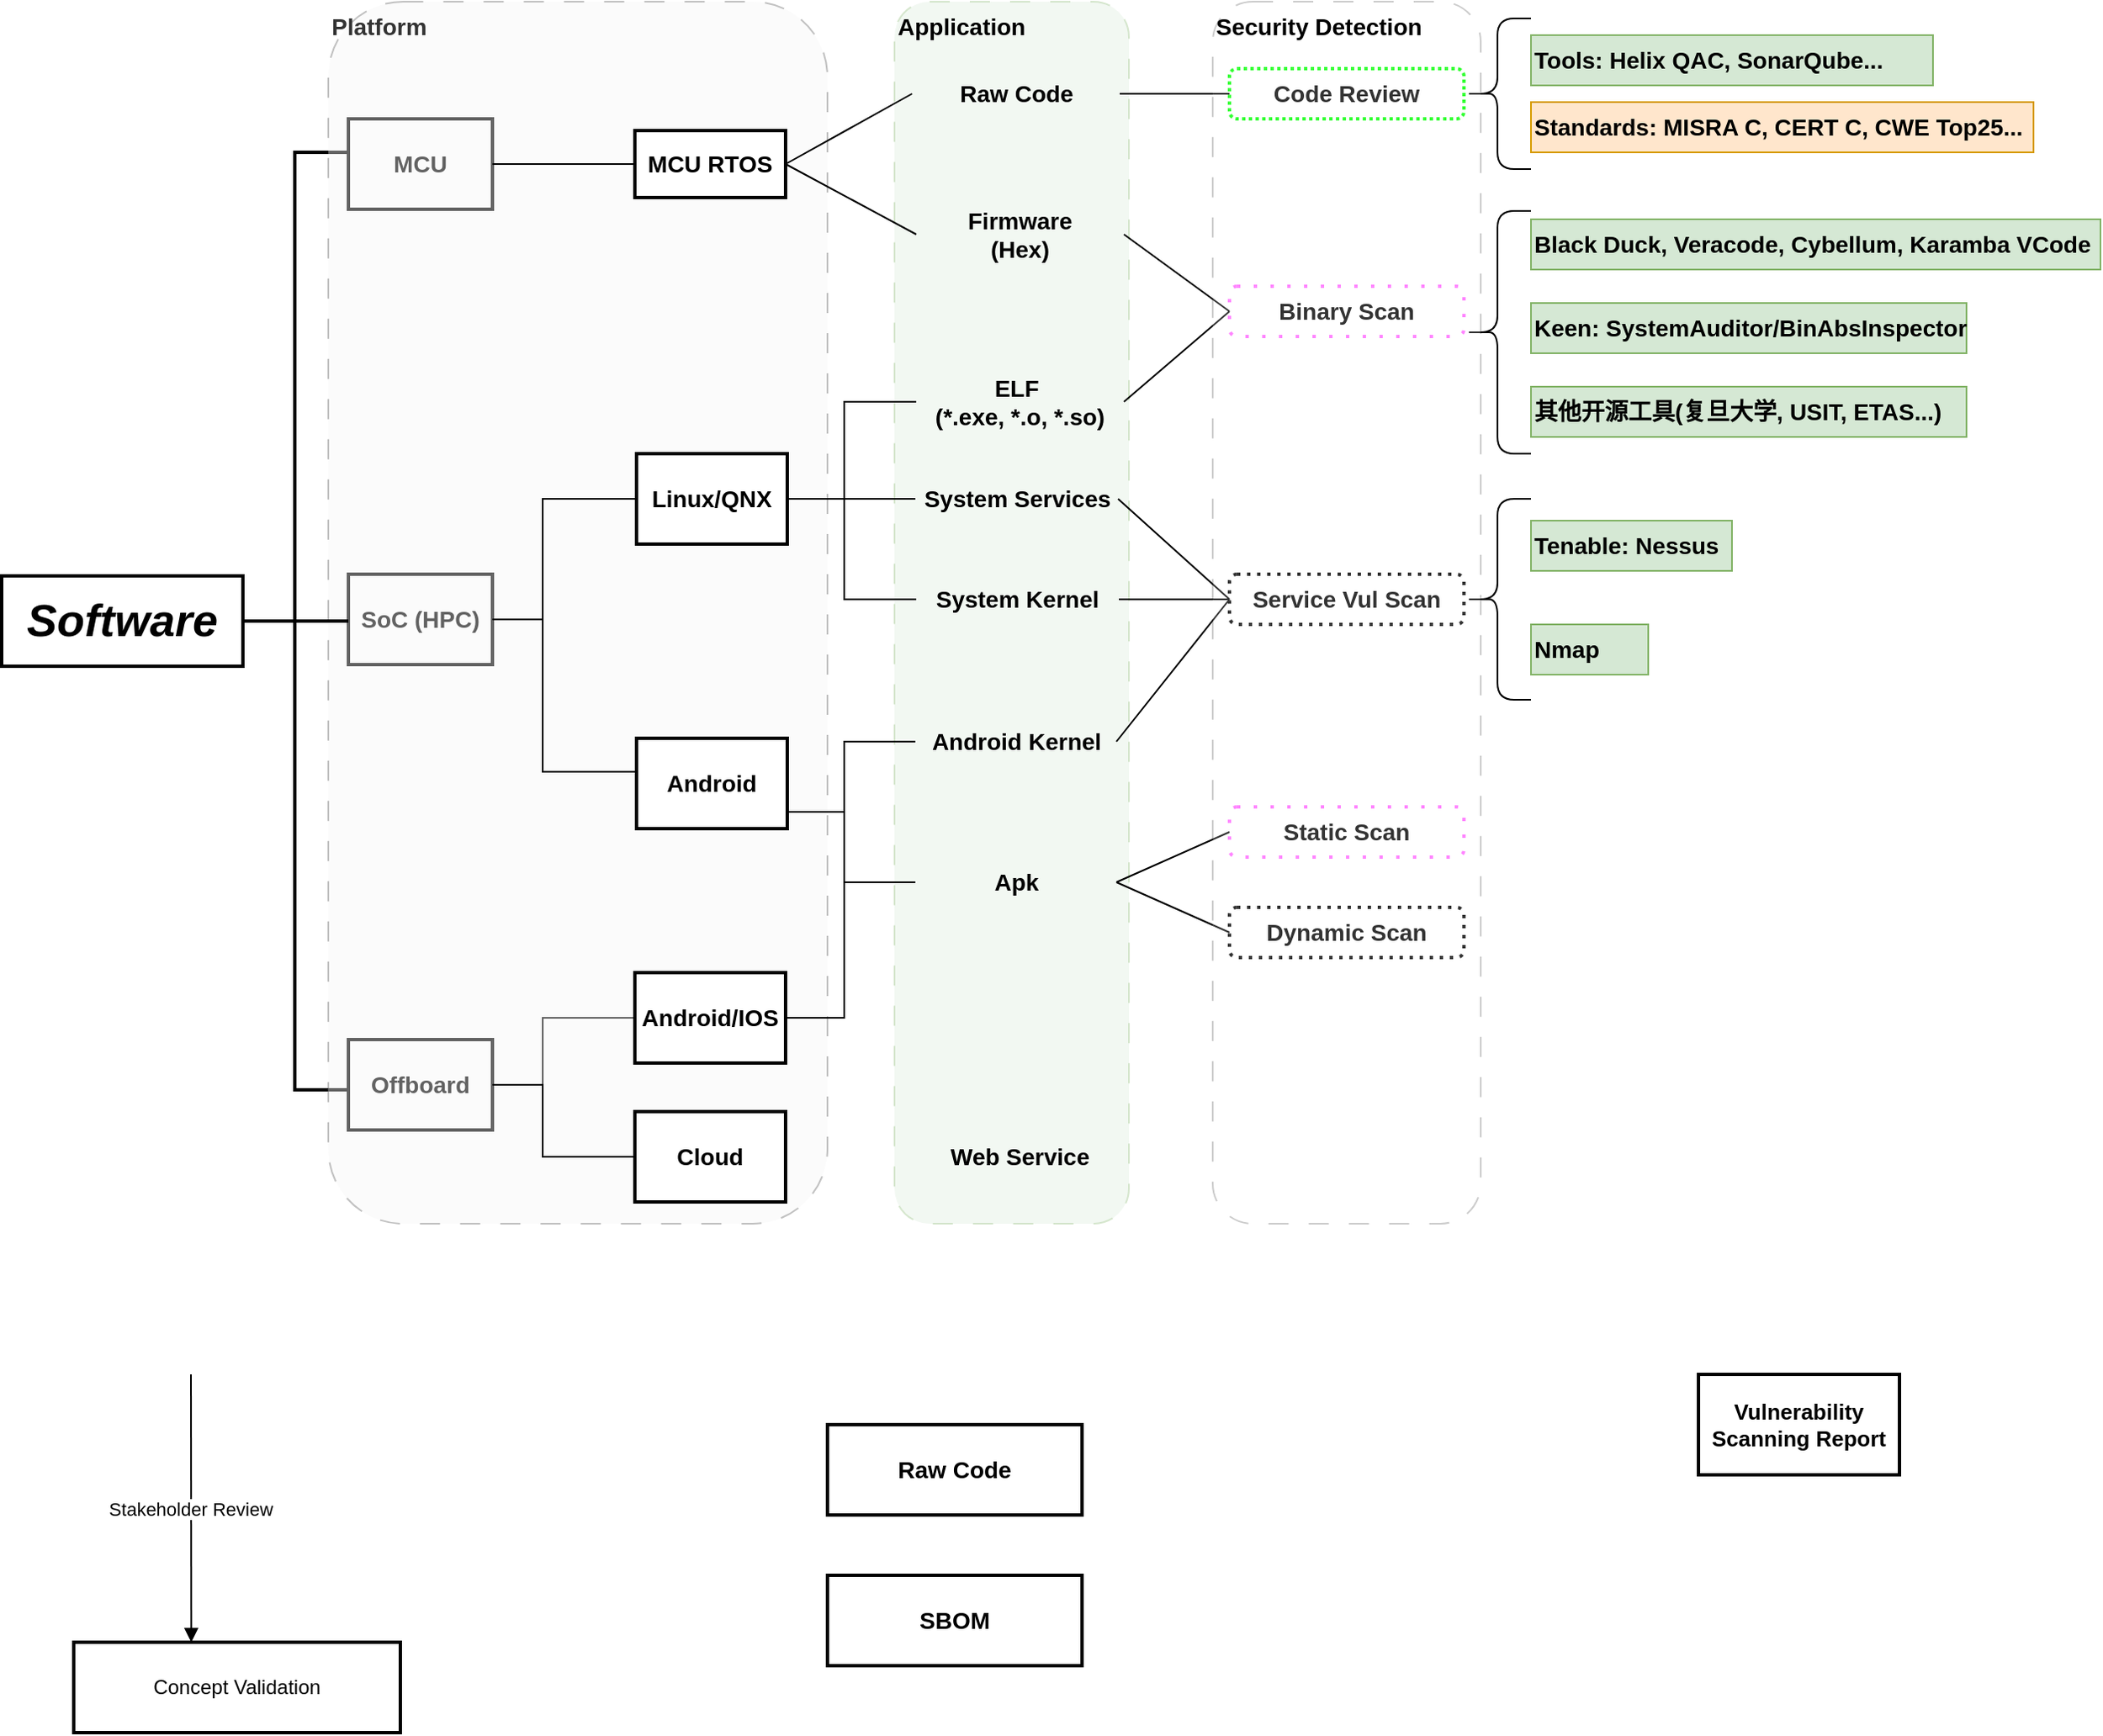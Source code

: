 <mxfile version="28.1.0">
  <diagram id="Qag0GJBYdByks3d9hgRD" name="第 1 页">
    <mxGraphModel dx="1015" dy="947" grid="1" gridSize="10" guides="1" tooltips="1" connect="1" arrows="0" fold="1" page="1" pageScale="1" pageWidth="1169" pageHeight="827" math="0" shadow="0">
      <root>
        <mxCell id="0" />
        <mxCell id="1" parent="0" />
        <mxCell id="PIRXfs8mlD8giTvvL0p3-54" value="Application" style="whiteSpace=wrap;strokeWidth=1;fontSize=14;fontStyle=1;fillColor=#d5e8d4;dashed=1;verticalAlign=top;align=left;dashPattern=12 12;perimeterSpacing=0;opacity=30;rounded=1;strokeColor=#82b366;" vertex="1" parent="1">
          <mxGeometry x="610" y="130" width="140" height="730" as="geometry" />
        </mxCell>
        <mxCell id="2" value="Software" style="whiteSpace=wrap;strokeWidth=2;fontSize=27;fontStyle=3" parent="1" vertex="1">
          <mxGeometry x="77" y="473" width="144" height="54" as="geometry" />
        </mxCell>
        <mxCell id="14" value="Concept Validation" style="whiteSpace=wrap;strokeWidth=2;" parent="1" vertex="1">
          <mxGeometry x="120" y="1110" width="195" height="54" as="geometry" />
        </mxCell>
        <mxCell id="28" value="Stakeholder Review" style="curved=1;startArrow=none;endArrow=block;entryX=0.36;entryY=0;" parent="1" target="14" edge="1">
          <mxGeometry relative="1" as="geometry">
            <Array as="points" />
            <mxPoint x="190" y="950" as="sourcePoint" />
          </mxGeometry>
        </mxCell>
        <mxCell id="2rpSitwcuH7qXaecnPnE-29" value="" style="strokeWidth=2;html=1;shape=mxgraph.flowchart.annotation_2;align=left;labelPosition=right;pointerEvents=1;" parent="1" vertex="1">
          <mxGeometry x="220" y="220" width="64" height="560" as="geometry" />
        </mxCell>
        <mxCell id="2rpSitwcuH7qXaecnPnE-34" value="MCU" style="whiteSpace=wrap;strokeWidth=2;fontSize=14;fontStyle=1" parent="1" vertex="1">
          <mxGeometry x="284" y="200" width="86" height="54" as="geometry" />
        </mxCell>
        <mxCell id="2rpSitwcuH7qXaecnPnE-39" value="" style="edgeStyle=orthogonalEdgeStyle;rounded=0;orthogonalLoop=1;jettySize=auto;html=1;entryX=0;entryY=0.5;entryDx=0;entryDy=0;endArrow=none;endFill=0;" parent="1" source="2rpSitwcuH7qXaecnPnE-35" target="zLF7GcC5yLLB5WkDSr8T-58" edge="1">
          <mxGeometry relative="1" as="geometry">
            <mxPoint x="440" y="731" as="targetPoint" />
            <Array as="points">
              <mxPoint x="400" y="777" />
              <mxPoint x="400" y="737" />
            </Array>
          </mxGeometry>
        </mxCell>
        <mxCell id="2rpSitwcuH7qXaecnPnE-35" value="Offboard" style="whiteSpace=wrap;strokeWidth=2;fontSize=14;fontStyle=1" parent="1" vertex="1">
          <mxGeometry x="284" y="750" width="86" height="54" as="geometry" />
        </mxCell>
        <mxCell id="2rpSitwcuH7qXaecnPnE-40" value="SoC (HPC)" style="whiteSpace=wrap;strokeWidth=2;fontSize=14;fontStyle=1" parent="1" vertex="1">
          <mxGeometry x="284" y="472" width="86" height="54" as="geometry" />
        </mxCell>
        <mxCell id="2rpSitwcuH7qXaecnPnE-44" value="Vulnerability Scanning Report" style="whiteSpace=wrap;html=1;fontSize=13;strokeWidth=2;fontStyle=1;" parent="1" vertex="1">
          <mxGeometry x="1090" y="950" width="120" height="60" as="geometry" />
        </mxCell>
        <mxCell id="zLF7GcC5yLLB5WkDSr8T-32" value="SBOM" style="whiteSpace=wrap;strokeWidth=2;fontSize=14;fontStyle=1" parent="1" vertex="1">
          <mxGeometry x="570" y="1070" width="152" height="54" as="geometry" />
        </mxCell>
        <mxCell id="zLF7GcC5yLLB5WkDSr8T-33" value="Raw Code" style="whiteSpace=wrap;strokeWidth=2;fontSize=14;fontStyle=1" parent="1" vertex="1">
          <mxGeometry x="570" y="980" width="152" height="54" as="geometry" />
        </mxCell>
        <mxCell id="zLF7GcC5yLLB5WkDSr8T-34" value="Platform" style="whiteSpace=wrap;strokeWidth=1;fontSize=14;fontStyle=1;fillColor=#f5f5f5;dashed=1;verticalAlign=top;align=left;dashPattern=12 12;fontColor=#333333;strokeColor=#666666;opacity=40;rounded=1;" parent="1" vertex="1">
          <mxGeometry x="272" y="130" width="298" height="730" as="geometry" />
        </mxCell>
        <mxCell id="zLF7GcC5yLLB5WkDSr8T-36" value="Linux/QNX" style="whiteSpace=wrap;strokeWidth=2;fontSize=14;fontStyle=1" parent="1" vertex="1">
          <mxGeometry x="456" y="400" width="90" height="54" as="geometry" />
        </mxCell>
        <mxCell id="zLF7GcC5yLLB5WkDSr8T-37" value="Android" style="whiteSpace=wrap;strokeWidth=2;fontSize=14;fontStyle=1" parent="1" vertex="1">
          <mxGeometry x="456" y="570" width="90" height="54" as="geometry" />
        </mxCell>
        <mxCell id="zLF7GcC5yLLB5WkDSr8T-38" value="MCU RTOS" style="whiteSpace=wrap;strokeWidth=2;fontSize=14;fontStyle=1" parent="1" vertex="1">
          <mxGeometry x="455" y="207" width="90" height="40" as="geometry" />
        </mxCell>
        <mxCell id="zLF7GcC5yLLB5WkDSr8T-42" value="" style="ellipse;whiteSpace=wrap;html=1;align=center;aspect=fixed;fillColor=none;strokeColor=none;resizable=0;perimeter=centerPerimeter;rotatable=0;allowArrows=0;points=[];outlineConnect=1;" parent="1" vertex="1">
          <mxGeometry x="586" y="514" width="10" height="10" as="geometry" />
        </mxCell>
        <mxCell id="zLF7GcC5yLLB5WkDSr8T-44" value="ELF &#xa;(*.exe, *.o, *.so)" style="whiteSpace=wrap;strokeWidth=2;fontSize=14;fontStyle=1;strokeColor=none;points=[[0,0,0,0,0],[0,0.5,0,0,0],[0,1,0,0,0],[0.25,0,0,0,0],[0.25,1,0,0,0],[0.5,0,0,0,0],[0.5,1,0,0,0],[0.75,0,0,0,0],[0.75,1,0,0,0],[1,0,0,0,0],[1,0.5,0,0,0],[1,1,0,0,0]];fillColor=none;" parent="1" vertex="1">
          <mxGeometry x="623" y="354" width="124" height="30" as="geometry" />
        </mxCell>
        <mxCell id="zLF7GcC5yLLB5WkDSr8T-50" value="" style="endArrow=none;html=1;rounded=0;exitX=1;exitY=0.5;exitDx=0;exitDy=0;entryX=0;entryY=0.5;entryDx=0;entryDy=0;endFill=0;edgeStyle=orthogonalEdgeStyle;" parent="1" source="zLF7GcC5yLLB5WkDSr8T-36" target="zLF7GcC5yLLB5WkDSr8T-44" edge="1">
          <mxGeometry width="50" height="50" relative="1" as="geometry">
            <mxPoint x="650" y="500" as="sourcePoint" />
            <mxPoint x="700" y="450" as="targetPoint" />
            <Array as="points">
              <mxPoint x="580" y="427" />
              <mxPoint x="580" y="369" />
            </Array>
          </mxGeometry>
        </mxCell>
        <mxCell id="zLF7GcC5yLLB5WkDSr8T-51" value="System Services" style="whiteSpace=wrap;strokeWidth=2;fontSize=14;fontStyle=1;strokeColor=none;points=[[0,0,0,0,0],[0,0.5,0,0,0],[0,1,0,0,0],[0.25,0,0,0,0],[0.25,1,0,0,0],[0.5,0,0,0,0],[0.5,1,0,0,0],[0.75,0,0,0,0],[0.75,1,0,0,0],[1,0,0,0,0],[1,0.5,0,0,0],[1,1,0,0,0]];fillColor=none;" parent="1" vertex="1">
          <mxGeometry x="622.5" y="412" width="121" height="30" as="geometry" />
        </mxCell>
        <mxCell id="zLF7GcC5yLLB5WkDSr8T-52" value="" style="endArrow=none;html=1;rounded=0;exitX=1;exitY=0.5;exitDx=0;exitDy=0;entryX=0;entryY=0.5;entryDx=0;entryDy=0;entryPerimeter=0;endFill=0;" parent="1" source="zLF7GcC5yLLB5WkDSr8T-36" target="zLF7GcC5yLLB5WkDSr8T-51" edge="1">
          <mxGeometry width="50" height="50" relative="1" as="geometry">
            <mxPoint x="590" y="520" as="sourcePoint" />
            <mxPoint x="690" y="450" as="targetPoint" />
          </mxGeometry>
        </mxCell>
        <mxCell id="zLF7GcC5yLLB5WkDSr8T-53" value="System Kernel" style="whiteSpace=wrap;strokeWidth=2;fontSize=14;fontStyle=1;strokeColor=none;points=[[0,0,0,0,0],[0,0.5,0,0,0],[0,1,0,0,0],[0.25,0,0,0,0],[0.25,1,0,0,0],[0.5,0,0,0,0],[0.5,1,0,0,0],[0.75,0,0,0,0],[0.75,1,0,0,0],[1,0,0,0,0],[1,0.5,0,0,0],[1,1,0,0,0]];fillColor=none;" parent="1" vertex="1">
          <mxGeometry x="623" y="472" width="121" height="30" as="geometry" />
        </mxCell>
        <mxCell id="zLF7GcC5yLLB5WkDSr8T-54" value="" style="endArrow=none;html=1;rounded=0;exitX=1;exitY=0.5;exitDx=0;exitDy=0;entryX=0;entryY=0.5;entryDx=0;entryDy=0;entryPerimeter=0;endFill=0;edgeStyle=orthogonalEdgeStyle;" parent="1" source="zLF7GcC5yLLB5WkDSr8T-36" target="zLF7GcC5yLLB5WkDSr8T-53" edge="1">
          <mxGeometry width="50" height="50" relative="1" as="geometry">
            <mxPoint x="590" y="490" as="sourcePoint" />
            <mxPoint x="690" y="490" as="targetPoint" />
            <Array as="points">
              <mxPoint x="580" y="427" />
              <mxPoint x="580" y="487" />
            </Array>
          </mxGeometry>
        </mxCell>
        <mxCell id="zLF7GcC5yLLB5WkDSr8T-55" value="" style="curved=1;endArrow=none;html=1;rounded=0;exitX=1;exitY=0.5;exitDx=0;exitDy=0;entryX=0;entryY=0.5;entryDx=0;entryDy=0;endFill=0;" parent="1" source="2rpSitwcuH7qXaecnPnE-34" target="zLF7GcC5yLLB5WkDSr8T-38" edge="1">
          <mxGeometry width="50" height="50" relative="1" as="geometry">
            <mxPoint x="400" y="320" as="sourcePoint" />
            <mxPoint x="486" y="260" as="targetPoint" />
            <Array as="points" />
          </mxGeometry>
        </mxCell>
        <mxCell id="zLF7GcC5yLLB5WkDSr8T-56" value="" style="endArrow=none;html=1;rounded=0;exitX=1;exitY=0.5;exitDx=0;exitDy=0;entryX=0;entryY=0.5;entryDx=0;entryDy=0;endFill=0;entryPerimeter=0;" parent="1" source="zLF7GcC5yLLB5WkDSr8T-38" target="zLF7GcC5yLLB5WkDSr8T-72" edge="1">
          <mxGeometry width="50" height="50" relative="1" as="geometry">
            <mxPoint x="570" y="340" as="sourcePoint" />
            <mxPoint x="638" y="227" as="targetPoint" />
          </mxGeometry>
        </mxCell>
        <mxCell id="zLF7GcC5yLLB5WkDSr8T-57" value="Apk" style="whiteSpace=wrap;strokeWidth=2;fontSize=14;fontStyle=1;strokeColor=none;points=[[0,0,0,0,0],[0,0.5,0,0,0],[0,1,0,0,0],[0.25,0,0,0,0],[0.25,1,0,0,0],[0.5,0,0,0,0],[0.5,1,0,0,0],[0.75,0,0,0,0],[0.75,1,0,0,0],[1,0,0,0,0],[1,0.5,0,0,0],[1,1,0,0,0]];fillColor=none;" parent="1" vertex="1">
          <mxGeometry x="622.5" y="641" width="120" height="30" as="geometry" />
        </mxCell>
        <mxCell id="zLF7GcC5yLLB5WkDSr8T-58" value="Android/IOS" style="whiteSpace=wrap;strokeWidth=2;fontSize=14;fontStyle=1" parent="1" vertex="1">
          <mxGeometry x="455" y="710" width="90" height="54" as="geometry" />
        </mxCell>
        <mxCell id="zLF7GcC5yLLB5WkDSr8T-59" value="Cloud" style="whiteSpace=wrap;strokeWidth=2;fontSize=14;fontStyle=1" parent="1" vertex="1">
          <mxGeometry x="455" y="793" width="90" height="54" as="geometry" />
        </mxCell>
        <mxCell id="zLF7GcC5yLLB5WkDSr8T-62" value="" style="edgeStyle=orthogonalEdgeStyle;rounded=0;orthogonalLoop=1;jettySize=auto;html=1;exitX=1;exitY=0.5;exitDx=0;exitDy=0;entryX=0;entryY=0.5;entryDx=0;entryDy=0;endArrow=none;endFill=0;" parent="1" source="2rpSitwcuH7qXaecnPnE-35" target="zLF7GcC5yLLB5WkDSr8T-59" edge="1">
          <mxGeometry relative="1" as="geometry">
            <mxPoint x="400" y="810" as="sourcePoint" />
            <mxPoint x="450" y="820" as="targetPoint" />
            <Array as="points">
              <mxPoint x="400" y="777" />
              <mxPoint x="400" y="820" />
              <mxPoint x="450" y="820" />
            </Array>
          </mxGeometry>
        </mxCell>
        <mxCell id="zLF7GcC5yLLB5WkDSr8T-63" value="" style="edgeStyle=orthogonalEdgeStyle;rounded=0;orthogonalLoop=1;jettySize=auto;html=1;exitX=1;exitY=0.5;exitDx=0;exitDy=0;entryX=0;entryY=0.5;entryDx=0;entryDy=0;endArrow=none;endFill=0;" parent="1" source="2rpSitwcuH7qXaecnPnE-40" target="zLF7GcC5yLLB5WkDSr8T-36" edge="1">
          <mxGeometry relative="1" as="geometry">
            <mxPoint x="371" y="498.5" as="sourcePoint" />
            <mxPoint x="450" y="440" as="targetPoint" />
            <Array as="points">
              <mxPoint x="400" y="499" />
              <mxPoint x="400" y="427" />
            </Array>
          </mxGeometry>
        </mxCell>
        <mxCell id="zLF7GcC5yLLB5WkDSr8T-64" value="" style="edgeStyle=orthogonalEdgeStyle;rounded=0;orthogonalLoop=1;jettySize=auto;html=1;entryX=0;entryY=0.5;entryDx=0;entryDy=0;exitX=1;exitY=0.5;exitDx=0;exitDy=0;endArrow=none;endFill=0;" parent="1" source="2rpSitwcuH7qXaecnPnE-40" target="zLF7GcC5yLLB5WkDSr8T-37" edge="1">
          <mxGeometry relative="1" as="geometry">
            <mxPoint x="370" y="499" as="sourcePoint" />
            <mxPoint x="456" y="541.5" as="targetPoint" />
            <Array as="points">
              <mxPoint x="400" y="499" />
              <mxPoint x="400" y="590" />
              <mxPoint x="456" y="590" />
            </Array>
          </mxGeometry>
        </mxCell>
        <mxCell id="zLF7GcC5yLLB5WkDSr8T-65" value="Code Review" style="whiteSpace=wrap;strokeWidth=2;fontSize=14;fontStyle=1;strokeColor=#00FF00;points=[[0,0,0,0,0],[0,0.5,0,0,0],[0,1,0,0,0],[0.25,0,0,0,0],[0.25,1,0,0,0],[0.5,0,0,0,0],[0.5,1,0,0,0],[0.75,0,0,0,0],[0.75,1,0,0,0],[1,0,0,0,0],[1,0.5,0,0,0],[1,1,0,0,0]];dashed=1;dashPattern=1 1;glass=0;rounded=1;" parent="1" vertex="1">
          <mxGeometry x="810" y="170" width="140" height="30" as="geometry" />
        </mxCell>
        <mxCell id="zLF7GcC5yLLB5WkDSr8T-67" value="Service Vul Scan" style="whiteSpace=wrap;strokeWidth=2;fontSize=14;fontStyle=1;strokeColor=default;points=[[0,0,0,0,0],[0,0.5,0,0,0],[0,1,0,0,0],[0.25,0,0,0,0],[0.25,1,0,0,0],[0.5,0,0,0,0],[0.5,1,0,0,0],[0.75,0,0,0,0],[0.75,1,0,0,0],[1,0,0,0,0],[1,0.5,0,0,0],[1,1,0,0,0]];dashed=1;dashPattern=1 2;rounded=1;" parent="1" vertex="1">
          <mxGeometry x="810" y="472" width="140" height="30" as="geometry" />
        </mxCell>
        <mxCell id="zLF7GcC5yLLB5WkDSr8T-68" value="" style="edgeStyle=orthogonalEdgeStyle;rounded=0;orthogonalLoop=1;jettySize=auto;html=1;entryX=0;entryY=0.5;entryDx=0;entryDy=0;endArrow=none;endFill=0;exitX=1;exitY=0.5;exitDx=0;exitDy=0;entryPerimeter=0;" parent="1" source="zLF7GcC5yLLB5WkDSr8T-37" target="zLF7GcC5yLLB5WkDSr8T-70" edge="1">
          <mxGeometry relative="1" as="geometry">
            <mxPoint x="553" y="590" as="sourcePoint" />
            <mxPoint x="638" y="550" as="targetPoint" />
            <Array as="points">
              <mxPoint x="580" y="614" />
              <mxPoint x="580" y="572" />
            </Array>
          </mxGeometry>
        </mxCell>
        <mxCell id="zLF7GcC5yLLB5WkDSr8T-69" value="" style="edgeStyle=orthogonalEdgeStyle;rounded=0;orthogonalLoop=1;jettySize=auto;html=1;exitX=1;exitY=0.5;exitDx=0;exitDy=0;entryX=0;entryY=0.5;entryDx=0;entryDy=0;endArrow=none;endFill=0;entryPerimeter=0;" parent="1" source="zLF7GcC5yLLB5WkDSr8T-37" target="zLF7GcC5yLLB5WkDSr8T-57" edge="1">
          <mxGeometry relative="1" as="geometry">
            <mxPoint x="553" y="590" as="sourcePoint" />
            <mxPoint x="638" y="633" as="targetPoint" />
            <Array as="points">
              <mxPoint x="580" y="614" />
              <mxPoint x="580" y="656" />
            </Array>
          </mxGeometry>
        </mxCell>
        <mxCell id="zLF7GcC5yLLB5WkDSr8T-70" value="Android Kernel" style="whiteSpace=wrap;strokeWidth=2;fontSize=14;fontStyle=1;strokeColor=none;points=[[0,0,0,0,0],[0,0.5,0,0,0],[0,1,0,0,0],[0.25,0,0,0,0],[0.25,1,0,0,0],[0.5,0,0,0,0],[0.5,1,0,0,0],[0.75,0,0,0,0],[0.75,1,0,0,0],[1,0,0,0,0],[1,0.5,0,0,0],[1,1,0,0,0]];fillColor=none;" parent="1" vertex="1">
          <mxGeometry x="622.5" y="557" width="120" height="30" as="geometry" />
        </mxCell>
        <mxCell id="zLF7GcC5yLLB5WkDSr8T-71" value="" style="edgeStyle=orthogonalEdgeStyle;rounded=0;orthogonalLoop=1;jettySize=auto;html=1;exitX=1;exitY=0.5;exitDx=0;exitDy=0;endArrow=none;endFill=0;entryX=0;entryY=0.5;entryDx=0;entryDy=0;entryPerimeter=0;" parent="1" source="zLF7GcC5yLLB5WkDSr8T-58" target="zLF7GcC5yLLB5WkDSr8T-57" edge="1">
          <mxGeometry relative="1" as="geometry">
            <mxPoint x="620" y="720" as="sourcePoint" />
            <mxPoint x="620" y="660" as="targetPoint" />
            <Array as="points">
              <mxPoint x="580" y="737" />
              <mxPoint x="580" y="656" />
            </Array>
          </mxGeometry>
        </mxCell>
        <mxCell id="zLF7GcC5yLLB5WkDSr8T-72" value="Firmware&#xa;(Hex)" style="whiteSpace=wrap;strokeWidth=2;fontSize=14;fontStyle=1;strokeColor=none;points=[[0,0,0,0,0],[0,0.5,0,0,0],[0,1,0,0,0],[0.25,0,0,0,0],[0.25,1,0,0,0],[0.5,0,0,0,0],[0.5,1,0,0,0],[0.75,0,0,0,0],[0.75,1,0,0,0],[1,0,0,0,0],[1,0.5,0,0,0],[1,1,0,0,0]];fillColor=none;" parent="1" vertex="1">
          <mxGeometry x="623" y="254" width="124" height="30" as="geometry" />
        </mxCell>
        <mxCell id="zLF7GcC5yLLB5WkDSr8T-73" value="Tools: Helix QAC, SonarQube..." style="whiteSpace=wrap;strokeWidth=1;fontSize=14;fontStyle=1;strokeColor=#82b366;points=[[0,0,0,0,0],[0,0.5,0,0,0],[0,1,0,0,0],[0.25,0,0,0,0],[0.25,1,0,0,0],[0.5,0,0,0,0],[0.5,1,0,0,0],[0.75,0,0,0,0],[0.75,1,0,0,0],[1,0,0,0,0],[1,0.5,0,0,0],[1,1,0,0,0]];align=left;fillColor=#d5e8d4;" parent="1" vertex="1">
          <mxGeometry x="990" y="150" width="240" height="30" as="geometry" />
        </mxCell>
        <mxCell id="zLF7GcC5yLLB5WkDSr8T-74" value="Standards: MISRA C, CERT C, CWE Top25..." style="whiteSpace=wrap;strokeWidth=1;fontSize=14;fontStyle=1;strokeColor=#d79b00;points=[[0,0,0,0,0],[0,0.5,0,0,0],[0,1,0,0,0],[0.25,0,0,0,0],[0.25,1,0,0,0],[0.5,0,0,0,0],[0.5,1,0,0,0],[0.75,0,0,0,0],[0.75,1,0,0,0],[1,0,0,0,0],[1,0.5,0,0,0],[1,1,0,0,0]];align=left;fillColor=#ffe6cc;" parent="1" vertex="1">
          <mxGeometry x="990" y="190" width="300" height="30" as="geometry" />
        </mxCell>
        <mxCell id="PIRXfs8mlD8giTvvL0p3-28" value="Binary Scan" style="whiteSpace=wrap;strokeWidth=2;fontSize=14;fontStyle=1;strokeColor=#FF66FF;points=[[0,0,0,0,0],[0,0.5,0,0,0],[0,1,0,0,0],[0.25,0,0,0,0],[0.25,1,0,0,0],[0.5,0,0,0,0],[0.5,1,0,0,0],[0.75,0,0,0,0],[0.75,1,0,0,0],[1,0,0,0,0],[1,0.5,0,0,0],[1,1,0,0,0]];dashed=1;dashPattern=1 4;rounded=1;" vertex="1" parent="1">
          <mxGeometry x="810" y="300" width="140" height="30" as="geometry" />
        </mxCell>
        <mxCell id="PIRXfs8mlD8giTvvL0p3-29" value="Raw Code" style="whiteSpace=wrap;strokeWidth=2;fontSize=14;fontStyle=1;strokeColor=none;points=[[0,0,0,0,0],[0,0.5,0,0,0],[0,1,0,0,0],[0.25,0,0,0,0],[0.25,1,0,0,0],[0.5,0,0,0,0],[0.5,1,0,0,0],[0.75,0,0,0,0],[0.75,1,0,0,0],[1,0,0,0,0],[1,0.5,0,0,0],[1,1,0,0,0]];fillColor=none;" vertex="1" parent="1">
          <mxGeometry x="620.5" y="170" width="124" height="30" as="geometry" />
        </mxCell>
        <mxCell id="PIRXfs8mlD8giTvvL0p3-30" value="" style="endArrow=none;html=1;rounded=0;exitX=1;exitY=0.5;exitDx=0;exitDy=0;entryX=0;entryY=0.5;entryDx=0;entryDy=0;endFill=0;entryPerimeter=0;" edge="1" parent="1" source="zLF7GcC5yLLB5WkDSr8T-38" target="PIRXfs8mlD8giTvvL0p3-29">
          <mxGeometry width="50" height="50" relative="1" as="geometry">
            <mxPoint x="490" y="300" as="sourcePoint" />
            <mxPoint x="543" y="342" as="targetPoint" />
          </mxGeometry>
        </mxCell>
        <mxCell id="PIRXfs8mlD8giTvvL0p3-31" value="" style="endArrow=none;html=1;rounded=0;exitX=1;exitY=0.5;exitDx=0;exitDy=0;exitPerimeter=0;entryX=0;entryY=0.5;entryDx=0;entryDy=0;entryPerimeter=0;" edge="1" parent="1" source="PIRXfs8mlD8giTvvL0p3-29" target="zLF7GcC5yLLB5WkDSr8T-65">
          <mxGeometry width="50" height="50" relative="1" as="geometry">
            <mxPoint x="780" y="270" as="sourcePoint" />
            <mxPoint x="830" y="220" as="targetPoint" />
          </mxGeometry>
        </mxCell>
        <mxCell id="PIRXfs8mlD8giTvvL0p3-32" value="" style="endArrow=none;html=1;rounded=0;exitX=0.505;exitY=0.5;exitDx=0;exitDy=0;exitPerimeter=0;entryX=1;entryY=0.5;entryDx=0;entryDy=0;entryPerimeter=0;strokeWidth=2;" edge="1" parent="1" source="2rpSitwcuH7qXaecnPnE-29" target="2rpSitwcuH7qXaecnPnE-29">
          <mxGeometry width="50" height="50" relative="1" as="geometry">
            <mxPoint x="284" y="577" as="sourcePoint" />
            <mxPoint x="334" y="527" as="targetPoint" />
          </mxGeometry>
        </mxCell>
        <mxCell id="PIRXfs8mlD8giTvvL0p3-33" value="" style="endArrow=none;html=1;rounded=0;exitX=1;exitY=0.5;exitDx=0;exitDy=0;exitPerimeter=0;entryX=0;entryY=0.5;entryDx=0;entryDy=0;entryPerimeter=0;" edge="1" parent="1" source="zLF7GcC5yLLB5WkDSr8T-72" target="PIRXfs8mlD8giTvvL0p3-28">
          <mxGeometry width="50" height="50" relative="1" as="geometry">
            <mxPoint x="760" y="340" as="sourcePoint" />
            <mxPoint x="810" y="290" as="targetPoint" />
          </mxGeometry>
        </mxCell>
        <mxCell id="PIRXfs8mlD8giTvvL0p3-34" value="" style="endArrow=none;html=1;rounded=0;exitX=1;exitY=0.5;exitDx=0;exitDy=0;exitPerimeter=0;entryX=0;entryY=0.5;entryDx=0;entryDy=0;entryPerimeter=0;" edge="1" parent="1" source="zLF7GcC5yLLB5WkDSr8T-51" target="zLF7GcC5yLLB5WkDSr8T-67">
          <mxGeometry width="50" height="50" relative="1" as="geometry">
            <mxPoint x="760" y="454" as="sourcePoint" />
            <mxPoint x="810" y="404" as="targetPoint" />
          </mxGeometry>
        </mxCell>
        <mxCell id="PIRXfs8mlD8giTvvL0p3-35" value="" style="endArrow=none;html=1;rounded=0;exitX=1;exitY=0.5;exitDx=0;exitDy=0;exitPerimeter=0;entryX=0;entryY=0.5;entryDx=0;entryDy=0;entryPerimeter=0;" edge="1" parent="1" source="zLF7GcC5yLLB5WkDSr8T-53" target="zLF7GcC5yLLB5WkDSr8T-67">
          <mxGeometry width="50" height="50" relative="1" as="geometry">
            <mxPoint x="1070" y="490" as="sourcePoint" />
            <mxPoint x="1120" y="440" as="targetPoint" />
          </mxGeometry>
        </mxCell>
        <mxCell id="PIRXfs8mlD8giTvvL0p3-36" value="" style="endArrow=none;html=1;rounded=0;exitX=1;exitY=0.5;exitDx=0;exitDy=0;exitPerimeter=0;entryX=0;entryY=0.5;entryDx=0;entryDy=0;entryPerimeter=0;" edge="1" parent="1" source="zLF7GcC5yLLB5WkDSr8T-44" target="PIRXfs8mlD8giTvvL0p3-28">
          <mxGeometry width="50" height="50" relative="1" as="geometry">
            <mxPoint x="940" y="430" as="sourcePoint" />
            <mxPoint x="990" y="380" as="targetPoint" />
          </mxGeometry>
        </mxCell>
        <mxCell id="PIRXfs8mlD8giTvvL0p3-37" value="" style="endArrow=none;html=1;rounded=0;exitX=1;exitY=0.5;exitDx=0;exitDy=0;exitPerimeter=0;entryX=0;entryY=0.5;entryDx=0;entryDy=0;entryPerimeter=0;" edge="1" parent="1" source="zLF7GcC5yLLB5WkDSr8T-70" target="zLF7GcC5yLLB5WkDSr8T-67">
          <mxGeometry width="50" height="50" relative="1" as="geometry">
            <mxPoint x="810" y="570" as="sourcePoint" />
            <mxPoint x="876" y="600" as="targetPoint" />
          </mxGeometry>
        </mxCell>
        <mxCell id="PIRXfs8mlD8giTvvL0p3-38" value="Web Service" style="whiteSpace=wrap;strokeWidth=2;fontSize=14;fontStyle=1;strokeColor=none;points=[[0,0,0,0,0],[0,0.5,0,0,0],[0,1,0,0,0],[0.25,0,0,0,0],[0.25,1,0,0,0],[0.5,0,0,0,0],[0.5,1,0,0,0],[0.75,0,0,0,0],[0.75,1,0,0,0],[1,0,0,0,0],[1,0.5,0,0,0],[1,1,0,0,0]];fillColor=none;" vertex="1" parent="1">
          <mxGeometry x="623" y="805" width="124" height="30" as="geometry" />
        </mxCell>
        <mxCell id="PIRXfs8mlD8giTvvL0p3-39" value="Tenable: Nessus" style="whiteSpace=wrap;strokeWidth=1;fontSize=14;fontStyle=1;strokeColor=#82b366;points=[[0,0,0,0,0],[0,0.5,0,0,0],[0,1,0,0,0],[0.25,0,0,0,0],[0.25,1,0,0,0],[0.5,0,0,0,0],[0.5,1,0,0,0],[0.75,0,0,0,0],[0.75,1,0,0,0],[1,0,0,0,0],[1,0.5,0,0,0],[1,1,0,0,0]];align=left;fillColor=#d5e8d4;" vertex="1" parent="1">
          <mxGeometry x="990" y="440" width="120" height="30" as="geometry" />
        </mxCell>
        <mxCell id="PIRXfs8mlD8giTvvL0p3-40" value="Nmap" style="whiteSpace=wrap;strokeWidth=1;fontSize=14;fontStyle=1;strokeColor=#82b366;points=[[0,0,0,0,0],[0,0.5,0,0,0],[0,1,0,0,0],[0.25,0,0,0,0],[0.25,1,0,0,0],[0.5,0,0,0,0],[0.5,1,0,0,0],[0.75,0,0,0,0],[0.75,1,0,0,0],[1,0,0,0,0],[1,0.5,0,0,0],[1,1,0,0,0]];align=left;fillColor=#d5e8d4;" vertex="1" parent="1">
          <mxGeometry x="990" y="502" width="70" height="30" as="geometry" />
        </mxCell>
        <mxCell id="PIRXfs8mlD8giTvvL0p3-41" value="" style="shape=curlyBracket;whiteSpace=wrap;html=1;rounded=1;labelPosition=left;verticalLabelPosition=middle;align=right;verticalAlign=middle;" vertex="1" parent="1">
          <mxGeometry x="950" y="427" width="40" height="120" as="geometry" />
        </mxCell>
        <mxCell id="PIRXfs8mlD8giTvvL0p3-42" value="" style="shape=curlyBracket;whiteSpace=wrap;html=1;rounded=1;labelPosition=left;verticalLabelPosition=middle;align=right;verticalAlign=middle;size=0.5;" vertex="1" parent="1">
          <mxGeometry x="950" y="255" width="40" height="145" as="geometry" />
        </mxCell>
        <mxCell id="PIRXfs8mlD8giTvvL0p3-43" value="Black Duck, Veracode, Cybellum, Karamba VCode" style="whiteSpace=wrap;strokeWidth=1;fontSize=14;fontStyle=1;strokeColor=#82b366;points=[[0,0,0,0,0],[0,0.5,0,0,0],[0,1,0,0,0],[0.25,0,0,0,0],[0.25,1,0,0,0],[0.5,0,0,0,0],[0.5,1,0,0,0],[0.75,0,0,0,0],[0.75,1,0,0,0],[1,0,0,0,0],[1,0.5,0,0,0],[1,1,0,0,0]];align=left;fillColor=#d5e8d4;" vertex="1" parent="1">
          <mxGeometry x="990" y="260" width="340" height="30" as="geometry" />
        </mxCell>
        <mxCell id="PIRXfs8mlD8giTvvL0p3-44" value="" style="shape=curlyBracket;whiteSpace=wrap;html=1;rounded=1;labelPosition=left;verticalLabelPosition=middle;align=right;verticalAlign=middle;" vertex="1" parent="1">
          <mxGeometry x="950" y="140" width="40" height="90" as="geometry" />
        </mxCell>
        <mxCell id="PIRXfs8mlD8giTvvL0p3-45" value="Keen: SystemAuditor/BinAbsInspector" style="whiteSpace=wrap;strokeWidth=1;fontSize=14;fontStyle=1;strokeColor=#82b366;points=[[0,0,0,0,0],[0,0.5,0,0,0],[0,1,0,0,0],[0.25,0,0,0,0],[0.25,1,0,0,0],[0.5,0,0,0,0],[0.5,1,0,0,0],[0.75,0,0,0,0],[0.75,1,0,0,0],[1,0,0,0,0],[1,0.5,0,0,0],[1,1,0,0,0]];align=left;fillColor=#d5e8d4;" vertex="1" parent="1">
          <mxGeometry x="990" y="310" width="260" height="30" as="geometry" />
        </mxCell>
        <mxCell id="PIRXfs8mlD8giTvvL0p3-46" value="其他开源工具(复旦大学, USIT, ETAS...)" style="whiteSpace=wrap;strokeWidth=1;fontSize=14;fontStyle=1;strokeColor=#82b366;points=[[0,0,0,0,0],[0,0.5,0,0,0],[0,1,0,0,0],[0.25,0,0,0,0],[0.25,1,0,0,0],[0.5,0,0,0,0],[0.5,1,0,0,0],[0.75,0,0,0,0],[0.75,1,0,0,0],[1,0,0,0,0],[1,0.5,0,0,0],[1,1,0,0,0]];align=left;fillColor=#d5e8d4;" vertex="1" parent="1">
          <mxGeometry x="990" y="360" width="260" height="30" as="geometry" />
        </mxCell>
        <mxCell id="PIRXfs8mlD8giTvvL0p3-47" value="Static Scan" style="whiteSpace=wrap;strokeWidth=2;fontSize=14;fontStyle=1;strokeColor=#FF66FF;points=[[0,0,0,0,0],[0,0.5,0,0,0],[0,1,0,0,0],[0.25,0,0,0,0],[0.25,1,0,0,0],[0.5,0,0,0,0],[0.5,1,0,0,0],[0.75,0,0,0,0],[0.75,1,0,0,0],[1,0,0,0,0],[1,0.5,0,0,0],[1,1,0,0,0]];dashed=1;dashPattern=1 4;rounded=1;" vertex="1" parent="1">
          <mxGeometry x="810" y="611" width="140" height="30" as="geometry" />
        </mxCell>
        <mxCell id="PIRXfs8mlD8giTvvL0p3-49" value="Dynamic Scan" style="whiteSpace=wrap;strokeWidth=2;fontSize=14;fontStyle=1;strokeColor=default;points=[[0,0,0,0,0],[0,0.5,0,0,0],[0,1,0,0,0],[0.25,0,0,0,0],[0.25,1,0,0,0],[0.5,0,0,0,0],[0.5,1,0,0,0],[0.75,0,0,0,0],[0.75,1,0,0,0],[1,0,0,0,0],[1,0.5,0,0,0],[1,1,0,0,0]];dashed=1;dashPattern=1 2;rounded=1;" vertex="1" parent="1">
          <mxGeometry x="810" y="671" width="140" height="30" as="geometry" />
        </mxCell>
        <mxCell id="PIRXfs8mlD8giTvvL0p3-50" style="edgeStyle=orthogonalEdgeStyle;rounded=0;orthogonalLoop=1;jettySize=auto;html=1;exitX=0.5;exitY=1;exitDx=0;exitDy=0;exitPerimeter=0;" edge="1" parent="1" source="PIRXfs8mlD8giTvvL0p3-47" target="PIRXfs8mlD8giTvvL0p3-47">
          <mxGeometry relative="1" as="geometry" />
        </mxCell>
        <mxCell id="PIRXfs8mlD8giTvvL0p3-51" value="" style="endArrow=none;html=1;rounded=0;exitX=1;exitY=0.5;exitDx=0;exitDy=0;exitPerimeter=0;entryX=0;entryY=0.5;entryDx=0;entryDy=0;entryPerimeter=0;" edge="1" parent="1" source="zLF7GcC5yLLB5WkDSr8T-57" target="PIRXfs8mlD8giTvvL0p3-47">
          <mxGeometry width="50" height="50" relative="1" as="geometry">
            <mxPoint x="750" y="715" as="sourcePoint" />
            <mxPoint x="770" y="620" as="targetPoint" />
          </mxGeometry>
        </mxCell>
        <mxCell id="PIRXfs8mlD8giTvvL0p3-52" value="" style="endArrow=none;html=1;rounded=0;exitX=1;exitY=0.5;exitDx=0;exitDy=0;exitPerimeter=0;entryX=0;entryY=0.5;entryDx=0;entryDy=0;entryPerimeter=0;" edge="1" parent="1" source="zLF7GcC5yLLB5WkDSr8T-57" target="PIRXfs8mlD8giTvvL0p3-49">
          <mxGeometry width="50" height="50" relative="1" as="geometry">
            <mxPoint x="750" y="740" as="sourcePoint" />
            <mxPoint x="817" y="710" as="targetPoint" />
          </mxGeometry>
        </mxCell>
        <mxCell id="PIRXfs8mlD8giTvvL0p3-55" value="Security Detection" style="whiteSpace=wrap;strokeWidth=1;fontSize=14;fontStyle=1;dashed=1;verticalAlign=top;align=left;dashPattern=12 12;perimeterSpacing=0;opacity=20;rounded=1;" vertex="1" parent="1">
          <mxGeometry x="800" y="130" width="160" height="730" as="geometry" />
        </mxCell>
      </root>
    </mxGraphModel>
  </diagram>
</mxfile>
